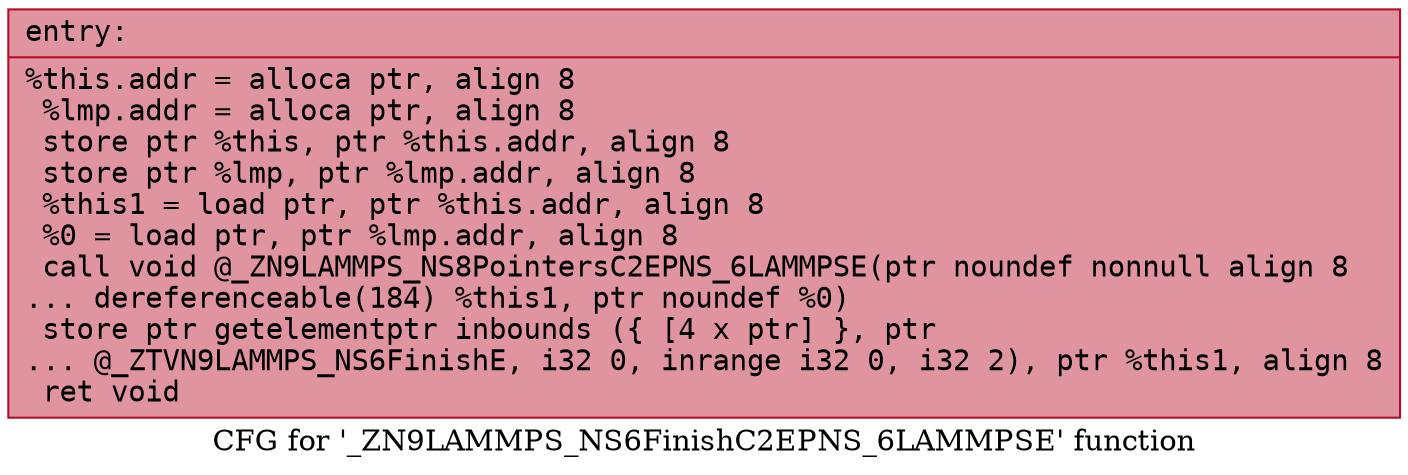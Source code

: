 digraph "CFG for '_ZN9LAMMPS_NS6FinishC2EPNS_6LAMMPSE' function" {
	label="CFG for '_ZN9LAMMPS_NS6FinishC2EPNS_6LAMMPSE' function";

	Node0x55e522704ef0 [shape=record,color="#b70d28ff", style=filled, fillcolor="#b70d2870" fontname="Courier",label="{entry:\l|  %this.addr = alloca ptr, align 8\l  %lmp.addr = alloca ptr, align 8\l  store ptr %this, ptr %this.addr, align 8\l  store ptr %lmp, ptr %lmp.addr, align 8\l  %this1 = load ptr, ptr %this.addr, align 8\l  %0 = load ptr, ptr %lmp.addr, align 8\l  call void @_ZN9LAMMPS_NS8PointersC2EPNS_6LAMMPSE(ptr noundef nonnull align 8\l... dereferenceable(184) %this1, ptr noundef %0)\l  store ptr getelementptr inbounds (\{ [4 x ptr] \}, ptr\l... @_ZTVN9LAMMPS_NS6FinishE, i32 0, inrange i32 0, i32 2), ptr %this1, align 8\l  ret void\l}"];
}
